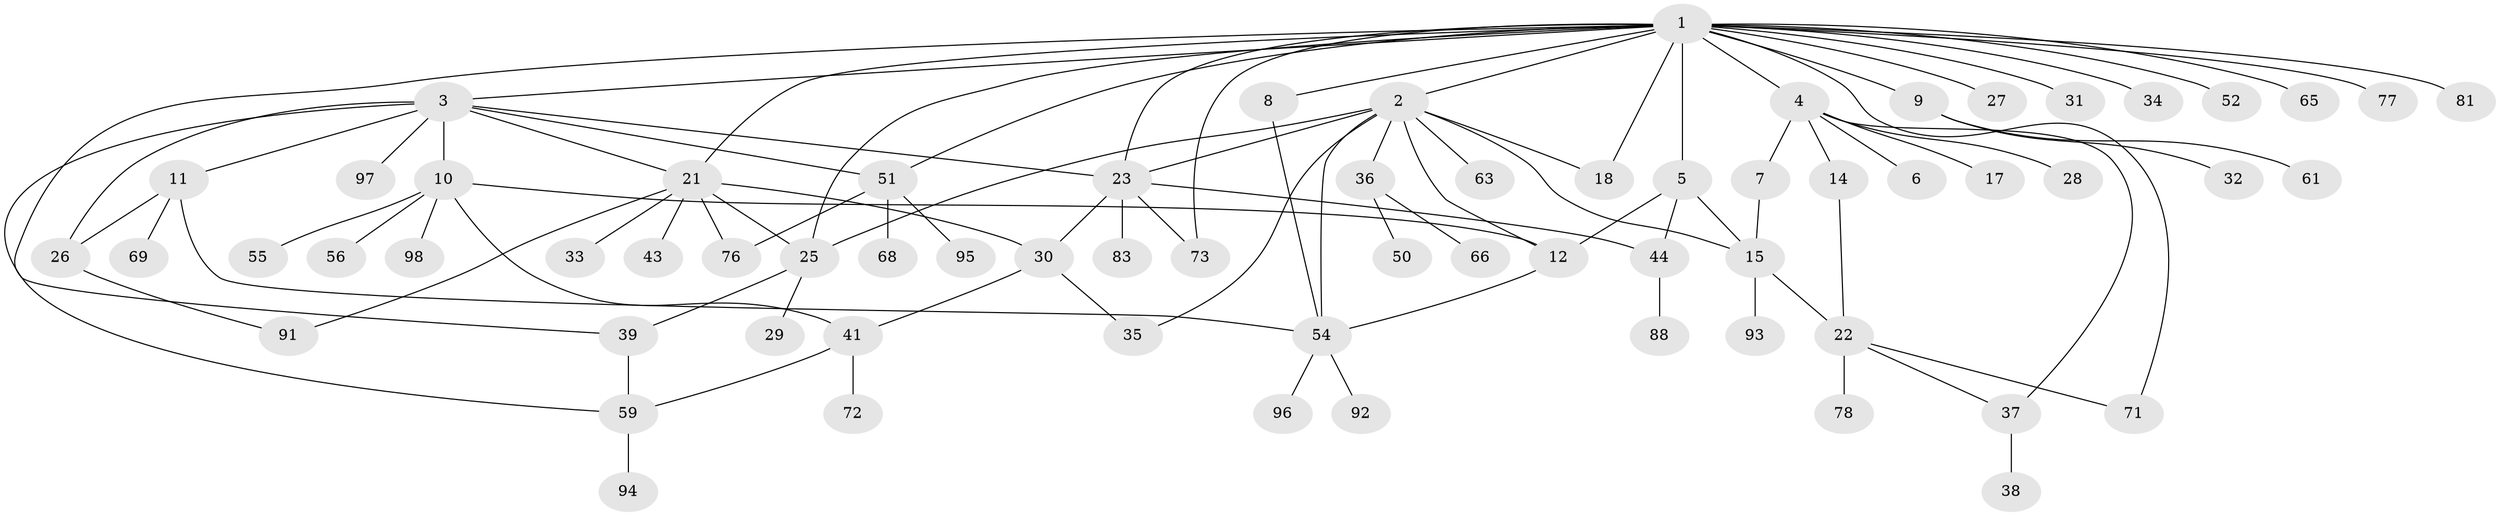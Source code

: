 // original degree distribution, {20: 0.01, 9: 0.02, 8: 0.01, 4: 0.09, 2: 0.23, 3: 0.12, 5: 0.06, 1: 0.43, 6: 0.02, 7: 0.01}
// Generated by graph-tools (version 1.1) at 2025/38/02/21/25 10:38:54]
// undirected, 67 vertices, 94 edges
graph export_dot {
graph [start="1"]
  node [color=gray90,style=filled];
  1 [super="+16"];
  2 [super="+85"];
  3 [super="+13"];
  4 [super="+49"];
  5 [super="+82"];
  6 [super="+67"];
  7;
  8 [super="+46"];
  9 [super="+19"];
  10 [super="+24"];
  11 [super="+20"];
  12 [super="+62"];
  14;
  15 [super="+40"];
  17;
  18 [super="+42"];
  21 [super="+45"];
  22 [super="+47"];
  23 [super="+48"];
  25 [super="+86"];
  26 [super="+70"];
  27 [super="+100"];
  28;
  29;
  30 [super="+64"];
  31;
  32 [super="+89"];
  33;
  34;
  35 [super="+79"];
  36;
  37;
  38;
  39;
  41 [super="+90"];
  43 [super="+58"];
  44 [super="+80"];
  50 [super="+53"];
  51 [super="+84"];
  52;
  54 [super="+57"];
  55 [super="+60"];
  56;
  59 [super="+74"];
  61;
  63;
  65;
  66 [super="+75"];
  68;
  69;
  71;
  72;
  73 [super="+87"];
  76;
  77;
  78;
  81;
  83;
  88;
  91;
  92;
  93;
  94 [super="+99"];
  95;
  96;
  97;
  98;
  1 -- 2;
  1 -- 3;
  1 -- 4;
  1 -- 5;
  1 -- 8;
  1 -- 9;
  1 -- 23;
  1 -- 27;
  1 -- 31;
  1 -- 39;
  1 -- 51;
  1 -- 52;
  1 -- 65;
  1 -- 71;
  1 -- 73;
  1 -- 77;
  1 -- 21;
  1 -- 81;
  1 -- 34;
  1 -- 25;
  1 -- 18;
  2 -- 12;
  2 -- 15;
  2 -- 18;
  2 -- 35;
  2 -- 36;
  2 -- 54;
  2 -- 63;
  2 -- 25;
  2 -- 23;
  3 -- 10;
  3 -- 11;
  3 -- 21;
  3 -- 23;
  3 -- 51;
  3 -- 59;
  3 -- 97;
  3 -- 26;
  4 -- 6;
  4 -- 7;
  4 -- 14;
  4 -- 17;
  4 -- 28;
  4 -- 37;
  5 -- 12;
  5 -- 15;
  5 -- 44;
  7 -- 15;
  8 -- 54;
  9 -- 32;
  9 -- 61;
  10 -- 12;
  10 -- 56;
  10 -- 41;
  10 -- 98;
  10 -- 55;
  11 -- 26;
  11 -- 54;
  11 -- 69;
  12 -- 54;
  14 -- 22;
  15 -- 93;
  15 -- 22;
  21 -- 25;
  21 -- 33;
  21 -- 43;
  21 -- 30;
  21 -- 91;
  21 -- 76;
  22 -- 71;
  22 -- 78;
  22 -- 37;
  23 -- 30;
  23 -- 44;
  23 -- 83;
  23 -- 73;
  25 -- 29;
  25 -- 39;
  26 -- 91;
  30 -- 41;
  30 -- 35;
  36 -- 50;
  36 -- 66;
  37 -- 38;
  39 -- 59;
  41 -- 72 [weight=2];
  41 -- 59;
  44 -- 88;
  51 -- 68;
  51 -- 76;
  51 -- 95;
  54 -- 92;
  54 -- 96;
  59 -- 94;
}

